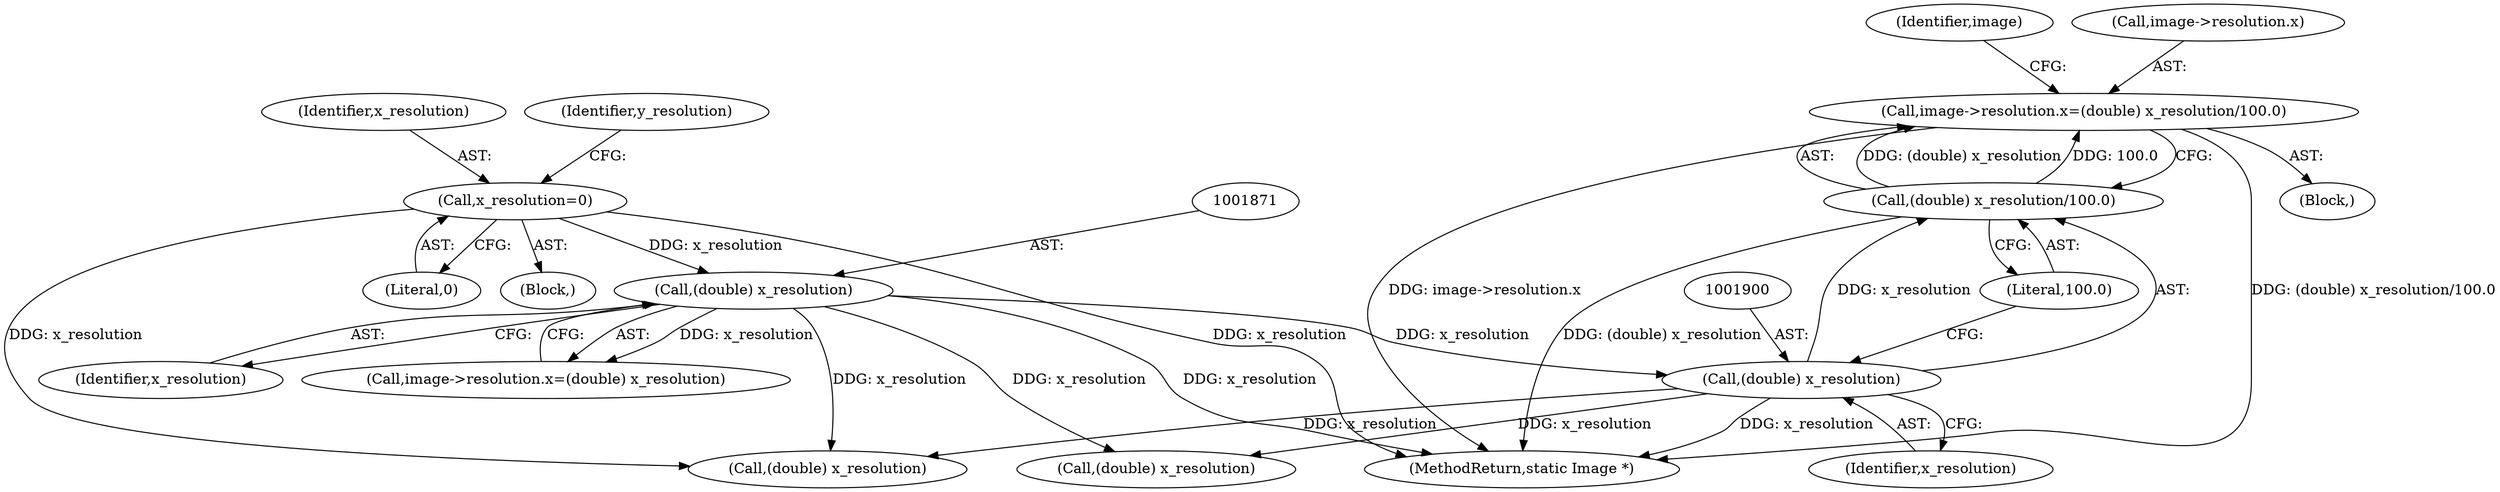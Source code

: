 digraph "0_ImageMagick_8ca35831e91c3db8c6d281d09b605001003bec08@pointer" {
"1001892" [label="(Call,image->resolution.x=(double) x_resolution/100.0)"];
"1001898" [label="(Call,(double) x_resolution/100.0)"];
"1001899" [label="(Call,(double) x_resolution)"];
"1001870" [label="(Call,(double) x_resolution)"];
"1001838" [label="(Call,x_resolution=0)"];
"1005257" [label="(Call,(double) x_resolution)"];
"1001840" [label="(Literal,0)"];
"1001872" [label="(Identifier,x_resolution)"];
"1000178" [label="(Block,)"];
"1005492" [label="(MethodReturn,static Image *)"];
"1001864" [label="(Call,image->resolution.x=(double) x_resolution)"];
"1001901" [label="(Identifier,x_resolution)"];
"1001924" [label="(Call,(double) x_resolution)"];
"1001842" [label="(Identifier,y_resolution)"];
"1001899" [label="(Call,(double) x_resolution)"];
"1001838" [label="(Call,x_resolution=0)"];
"1001906" [label="(Identifier,image)"];
"1001870" [label="(Call,(double) x_resolution)"];
"1001892" [label="(Call,image->resolution.x=(double) x_resolution/100.0)"];
"1001902" [label="(Literal,100.0)"];
"1001886" [label="(Block,)"];
"1001898" [label="(Call,(double) x_resolution/100.0)"];
"1001839" [label="(Identifier,x_resolution)"];
"1001893" [label="(Call,image->resolution.x)"];
"1001892" -> "1001886"  [label="AST: "];
"1001892" -> "1001898"  [label="CFG: "];
"1001893" -> "1001892"  [label="AST: "];
"1001898" -> "1001892"  [label="AST: "];
"1001906" -> "1001892"  [label="CFG: "];
"1001892" -> "1005492"  [label="DDG: image->resolution.x"];
"1001892" -> "1005492"  [label="DDG: (double) x_resolution/100.0"];
"1001898" -> "1001892"  [label="DDG: (double) x_resolution"];
"1001898" -> "1001892"  [label="DDG: 100.0"];
"1001898" -> "1001902"  [label="CFG: "];
"1001899" -> "1001898"  [label="AST: "];
"1001902" -> "1001898"  [label="AST: "];
"1001898" -> "1005492"  [label="DDG: (double) x_resolution"];
"1001899" -> "1001898"  [label="DDG: x_resolution"];
"1001899" -> "1001901"  [label="CFG: "];
"1001900" -> "1001899"  [label="AST: "];
"1001901" -> "1001899"  [label="AST: "];
"1001902" -> "1001899"  [label="CFG: "];
"1001899" -> "1005492"  [label="DDG: x_resolution"];
"1001870" -> "1001899"  [label="DDG: x_resolution"];
"1001899" -> "1001924"  [label="DDG: x_resolution"];
"1001899" -> "1005257"  [label="DDG: x_resolution"];
"1001870" -> "1001864"  [label="AST: "];
"1001870" -> "1001872"  [label="CFG: "];
"1001871" -> "1001870"  [label="AST: "];
"1001872" -> "1001870"  [label="AST: "];
"1001864" -> "1001870"  [label="CFG: "];
"1001870" -> "1005492"  [label="DDG: x_resolution"];
"1001870" -> "1001864"  [label="DDG: x_resolution"];
"1001838" -> "1001870"  [label="DDG: x_resolution"];
"1001870" -> "1001924"  [label="DDG: x_resolution"];
"1001870" -> "1005257"  [label="DDG: x_resolution"];
"1001838" -> "1000178"  [label="AST: "];
"1001838" -> "1001840"  [label="CFG: "];
"1001839" -> "1001838"  [label="AST: "];
"1001840" -> "1001838"  [label="AST: "];
"1001842" -> "1001838"  [label="CFG: "];
"1001838" -> "1005492"  [label="DDG: x_resolution"];
"1001838" -> "1005257"  [label="DDG: x_resolution"];
}
